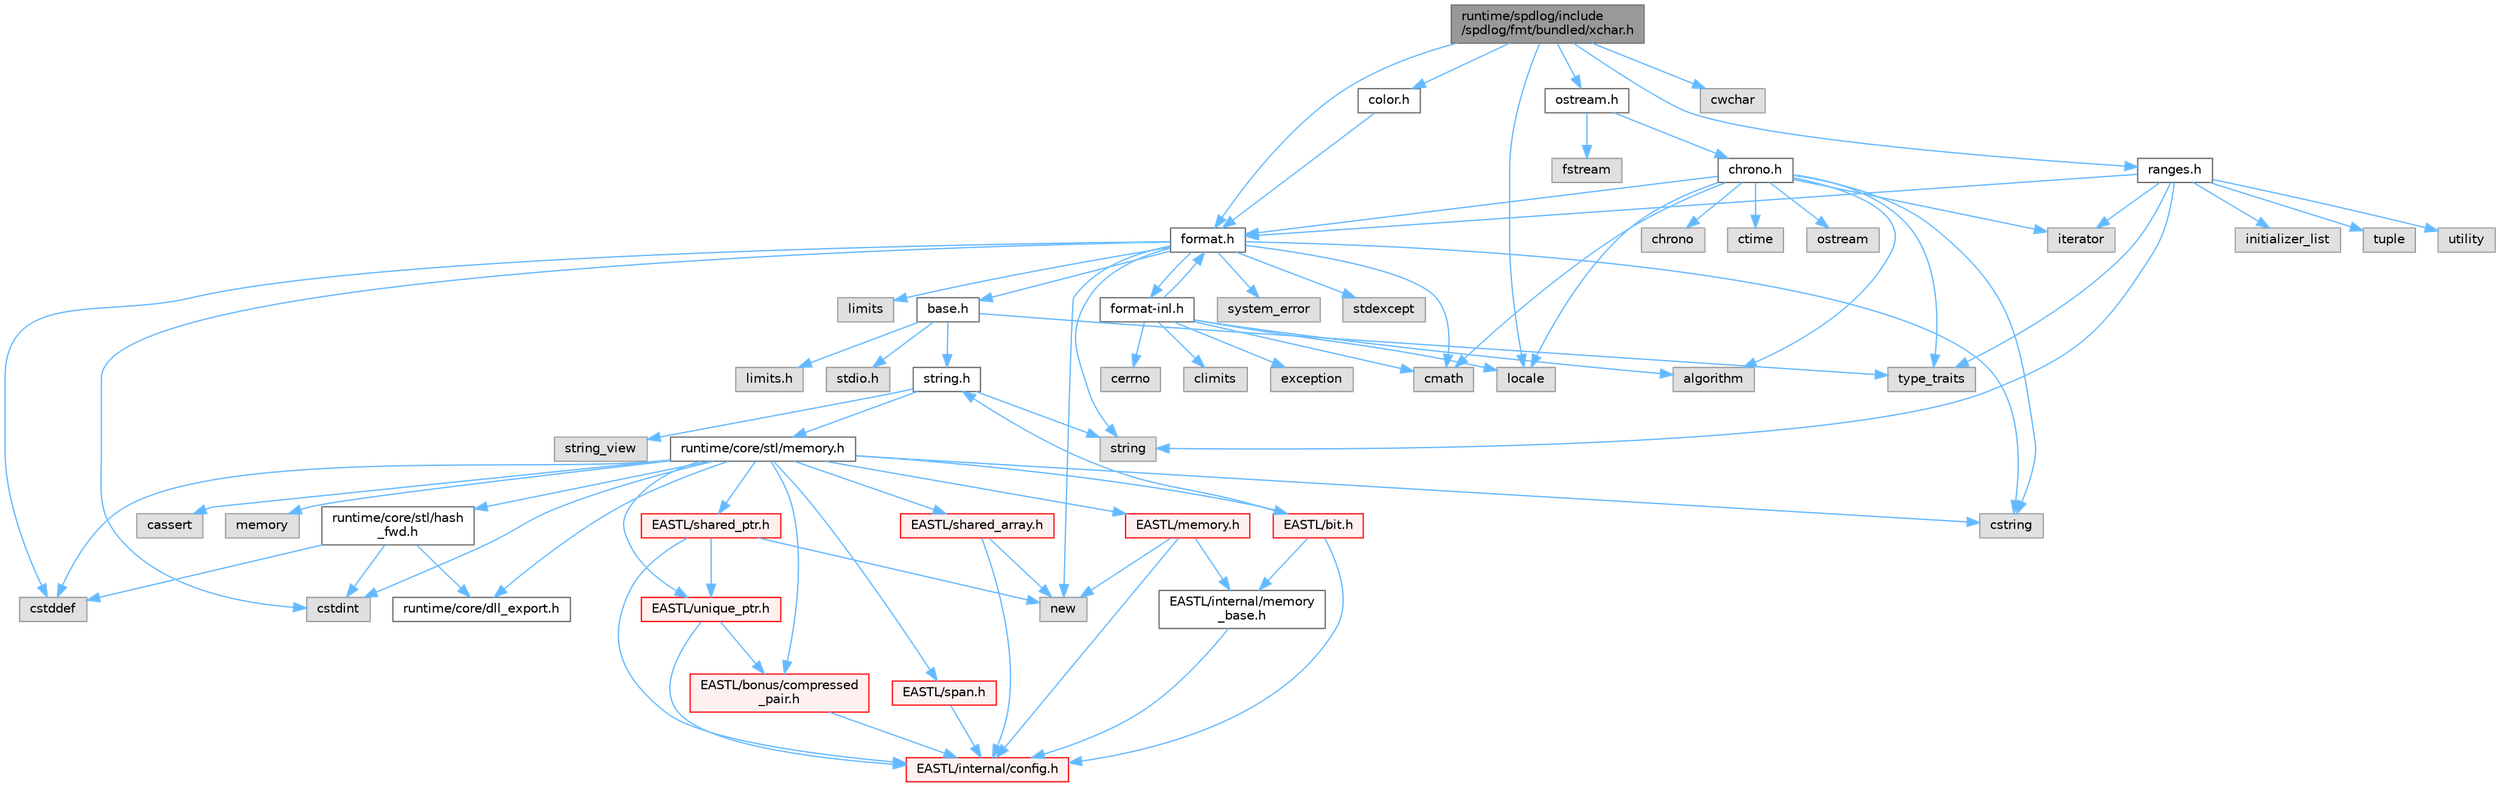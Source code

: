 digraph "runtime/spdlog/include/spdlog/fmt/bundled/xchar.h"
{
 // LATEX_PDF_SIZE
  bgcolor="transparent";
  edge [fontname=Helvetica,fontsize=10,labelfontname=Helvetica,labelfontsize=10];
  node [fontname=Helvetica,fontsize=10,shape=box,height=0.2,width=0.4];
  Node1 [id="Node000001",label="runtime/spdlog/include\l/spdlog/fmt/bundled/xchar.h",height=0.2,width=0.4,color="gray40", fillcolor="grey60", style="filled", fontcolor="black",tooltip=" "];
  Node1 -> Node2 [id="edge85_Node000001_Node000002",color="steelblue1",style="solid",tooltip=" "];
  Node2 [id="Node000002",label="color.h",height=0.2,width=0.4,color="grey40", fillcolor="white", style="filled",URL="$spdlog_2include_2spdlog_2fmt_2bundled_2color_8h.html",tooltip=" "];
  Node2 -> Node3 [id="edge86_Node000002_Node000003",color="steelblue1",style="solid",tooltip=" "];
  Node3 [id="Node000003",label="format.h",height=0.2,width=0.4,color="grey40", fillcolor="white", style="filled",URL="$spdlog_2include_2spdlog_2fmt_2bundled_2format_8h.html",tooltip=" "];
  Node3 -> Node4 [id="edge87_Node000003_Node000004",color="steelblue1",style="solid",tooltip=" "];
  Node4 [id="Node000004",label="base.h",height=0.2,width=0.4,color="grey40", fillcolor="white", style="filled",URL="$base_8h.html",tooltip=" "];
  Node4 -> Node5 [id="edge88_Node000004_Node000005",color="steelblue1",style="solid",tooltip=" "];
  Node5 [id="Node000005",label="limits.h",height=0.2,width=0.4,color="grey60", fillcolor="#E0E0E0", style="filled",tooltip=" "];
  Node4 -> Node6 [id="edge89_Node000004_Node000006",color="steelblue1",style="solid",tooltip=" "];
  Node6 [id="Node000006",label="stdio.h",height=0.2,width=0.4,color="grey60", fillcolor="#E0E0E0", style="filled",tooltip=" "];
  Node4 -> Node7 [id="edge90_Node000004_Node000007",color="steelblue1",style="solid",tooltip=" "];
  Node7 [id="Node000007",label="string.h",height=0.2,width=0.4,color="grey40", fillcolor="white", style="filled",URL="$string_8h.html",tooltip=" "];
  Node7 -> Node8 [id="edge91_Node000007_Node000008",color="steelblue1",style="solid",tooltip=" "];
  Node8 [id="Node000008",label="string",height=0.2,width=0.4,color="grey60", fillcolor="#E0E0E0", style="filled",tooltip=" "];
  Node7 -> Node9 [id="edge92_Node000007_Node000009",color="steelblue1",style="solid",tooltip=" "];
  Node9 [id="Node000009",label="string_view",height=0.2,width=0.4,color="grey60", fillcolor="#E0E0E0", style="filled",tooltip=" "];
  Node7 -> Node10 [id="edge93_Node000007_Node000010",color="steelblue1",style="solid",tooltip=" "];
  Node10 [id="Node000010",label="runtime/core/stl/memory.h",height=0.2,width=0.4,color="grey40", fillcolor="white", style="filled",URL="$core_2stl_2memory_8h.html",tooltip=" "];
  Node10 -> Node11 [id="edge94_Node000010_Node000011",color="steelblue1",style="solid",tooltip=" "];
  Node11 [id="Node000011",label="cstddef",height=0.2,width=0.4,color="grey60", fillcolor="#E0E0E0", style="filled",tooltip=" "];
  Node10 -> Node12 [id="edge95_Node000010_Node000012",color="steelblue1",style="solid",tooltip=" "];
  Node12 [id="Node000012",label="cstdint",height=0.2,width=0.4,color="grey60", fillcolor="#E0E0E0", style="filled",tooltip=" "];
  Node10 -> Node13 [id="edge96_Node000010_Node000013",color="steelblue1",style="solid",tooltip=" "];
  Node13 [id="Node000013",label="cassert",height=0.2,width=0.4,color="grey60", fillcolor="#E0E0E0", style="filled",tooltip=" "];
  Node10 -> Node14 [id="edge97_Node000010_Node000014",color="steelblue1",style="solid",tooltip=" "];
  Node14 [id="Node000014",label="memory",height=0.2,width=0.4,color="grey60", fillcolor="#E0E0E0", style="filled",tooltip=" "];
  Node10 -> Node15 [id="edge98_Node000010_Node000015",color="steelblue1",style="solid",tooltip=" "];
  Node15 [id="Node000015",label="cstring",height=0.2,width=0.4,color="grey60", fillcolor="#E0E0E0", style="filled",tooltip=" "];
  Node10 -> Node16 [id="edge99_Node000010_Node000016",color="steelblue1",style="solid",tooltip=" "];
  Node16 [id="Node000016",label="EASTL/bit.h",height=0.2,width=0.4,color="red", fillcolor="#FFF0F0", style="filled",URL="$bit_8h.html",tooltip=" "];
  Node16 -> Node17 [id="edge100_Node000016_Node000017",color="steelblue1",style="solid",tooltip=" "];
  Node17 [id="Node000017",label="EASTL/internal/config.h",height=0.2,width=0.4,color="red", fillcolor="#FFF0F0", style="filled",URL="$config_8h.html",tooltip=" "];
  Node16 -> Node26 [id="edge101_Node000016_Node000026",color="steelblue1",style="solid",tooltip=" "];
  Node26 [id="Node000026",label="EASTL/internal/memory\l_base.h",height=0.2,width=0.4,color="grey40", fillcolor="white", style="filled",URL="$memory__base_8h.html",tooltip=" "];
  Node26 -> Node17 [id="edge102_Node000026_Node000017",color="steelblue1",style="solid",tooltip=" "];
  Node16 -> Node7 [id="edge103_Node000016_Node000007",color="steelblue1",style="solid",tooltip=" "];
  Node10 -> Node36 [id="edge104_Node000010_Node000036",color="steelblue1",style="solid",tooltip=" "];
  Node36 [id="Node000036",label="EASTL/memory.h",height=0.2,width=0.4,color="red", fillcolor="#FFF0F0", style="filled",URL="$_e_a_s_t_l_2include_2_e_a_s_t_l_2memory_8h.html",tooltip=" "];
  Node36 -> Node17 [id="edge105_Node000036_Node000017",color="steelblue1",style="solid",tooltip=" "];
  Node36 -> Node26 [id="edge106_Node000036_Node000026",color="steelblue1",style="solid",tooltip=" "];
  Node36 -> Node51 [id="edge107_Node000036_Node000051",color="steelblue1",style="solid",tooltip=" "];
  Node51 [id="Node000051",label="new",height=0.2,width=0.4,color="grey60", fillcolor="#E0E0E0", style="filled",tooltip=" "];
  Node10 -> Node64 [id="edge108_Node000010_Node000064",color="steelblue1",style="solid",tooltip=" "];
  Node64 [id="Node000064",label="EASTL/shared_array.h",height=0.2,width=0.4,color="red", fillcolor="#FFF0F0", style="filled",URL="$shared__array_8h.html",tooltip=" "];
  Node64 -> Node17 [id="edge109_Node000064_Node000017",color="steelblue1",style="solid",tooltip=" "];
  Node64 -> Node51 [id="edge110_Node000064_Node000051",color="steelblue1",style="solid",tooltip=" "];
  Node10 -> Node67 [id="edge111_Node000010_Node000067",color="steelblue1",style="solid",tooltip=" "];
  Node67 [id="Node000067",label="EASTL/unique_ptr.h",height=0.2,width=0.4,color="red", fillcolor="#FFF0F0", style="filled",URL="$unique__ptr_8h.html",tooltip=" "];
  Node67 -> Node68 [id="edge112_Node000067_Node000068",color="steelblue1",style="solid",tooltip=" "];
  Node68 [id="Node000068",label="EASTL/bonus/compressed\l_pair.h",height=0.2,width=0.4,color="red", fillcolor="#FFF0F0", style="filled",URL="$compressed__pair_8h.html",tooltip=" "];
  Node68 -> Node17 [id="edge113_Node000068_Node000017",color="steelblue1",style="solid",tooltip=" "];
  Node67 -> Node17 [id="edge114_Node000067_Node000017",color="steelblue1",style="solid",tooltip=" "];
  Node10 -> Node70 [id="edge115_Node000010_Node000070",color="steelblue1",style="solid",tooltip=" "];
  Node70 [id="Node000070",label="EASTL/shared_ptr.h",height=0.2,width=0.4,color="red", fillcolor="#FFF0F0", style="filled",URL="$shared__ptr_8h.html",tooltip=" "];
  Node70 -> Node17 [id="edge116_Node000070_Node000017",color="steelblue1",style="solid",tooltip=" "];
  Node70 -> Node67 [id="edge117_Node000070_Node000067",color="steelblue1",style="solid",tooltip=" "];
  Node70 -> Node51 [id="edge118_Node000070_Node000051",color="steelblue1",style="solid",tooltip=" "];
  Node10 -> Node150 [id="edge119_Node000010_Node000150",color="steelblue1",style="solid",tooltip=" "];
  Node150 [id="Node000150",label="EASTL/span.h",height=0.2,width=0.4,color="red", fillcolor="#FFF0F0", style="filled",URL="$span_8h.html",tooltip=" "];
  Node150 -> Node17 [id="edge120_Node000150_Node000017",color="steelblue1",style="solid",tooltip=" "];
  Node10 -> Node68 [id="edge121_Node000010_Node000068",color="steelblue1",style="solid",tooltip=" "];
  Node10 -> Node153 [id="edge122_Node000010_Node000153",color="steelblue1",style="solid",tooltip=" "];
  Node153 [id="Node000153",label="runtime/core/dll_export.h",height=0.2,width=0.4,color="grey40", fillcolor="white", style="filled",URL="$dll__export_8h.html",tooltip=" "];
  Node10 -> Node154 [id="edge123_Node000010_Node000154",color="steelblue1",style="solid",tooltip=" "];
  Node154 [id="Node000154",label="runtime/core/stl/hash\l_fwd.h",height=0.2,width=0.4,color="grey40", fillcolor="white", style="filled",URL="$hash__fwd_8h.html",tooltip=" "];
  Node154 -> Node11 [id="edge124_Node000154_Node000011",color="steelblue1",style="solid",tooltip=" "];
  Node154 -> Node12 [id="edge125_Node000154_Node000012",color="steelblue1",style="solid",tooltip=" "];
  Node154 -> Node153 [id="edge126_Node000154_Node000153",color="steelblue1",style="solid",tooltip=" "];
  Node4 -> Node66 [id="edge127_Node000004_Node000066",color="steelblue1",style="solid",tooltip=" "];
  Node66 [id="Node000066",label="type_traits",height=0.2,width=0.4,color="grey60", fillcolor="#E0E0E0", style="filled",tooltip=" "];
  Node3 -> Node155 [id="edge128_Node000003_Node000155",color="steelblue1",style="solid",tooltip=" "];
  Node155 [id="Node000155",label="cmath",height=0.2,width=0.4,color="grey60", fillcolor="#E0E0E0", style="filled",tooltip=" "];
  Node3 -> Node11 [id="edge129_Node000003_Node000011",color="steelblue1",style="solid",tooltip=" "];
  Node3 -> Node12 [id="edge130_Node000003_Node000012",color="steelblue1",style="solid",tooltip=" "];
  Node3 -> Node15 [id="edge131_Node000003_Node000015",color="steelblue1",style="solid",tooltip=" "];
  Node3 -> Node156 [id="edge132_Node000003_Node000156",color="steelblue1",style="solid",tooltip=" "];
  Node156 [id="Node000156",label="limits",height=0.2,width=0.4,color="grey60", fillcolor="#E0E0E0", style="filled",tooltip=" "];
  Node3 -> Node51 [id="edge133_Node000003_Node000051",color="steelblue1",style="solid",tooltip=" "];
  Node3 -> Node157 [id="edge134_Node000003_Node000157",color="steelblue1",style="solid",tooltip=" "];
  Node157 [id="Node000157",label="stdexcept",height=0.2,width=0.4,color="grey60", fillcolor="#E0E0E0", style="filled",tooltip=" "];
  Node3 -> Node8 [id="edge135_Node000003_Node000008",color="steelblue1",style="solid",tooltip=" "];
  Node3 -> Node158 [id="edge136_Node000003_Node000158",color="steelblue1",style="solid",tooltip=" "];
  Node158 [id="Node000158",label="system_error",height=0.2,width=0.4,color="grey60", fillcolor="#E0E0E0", style="filled",tooltip=" "];
  Node3 -> Node159 [id="edge137_Node000003_Node000159",color="steelblue1",style="solid",tooltip=" "];
  Node159 [id="Node000159",label="format-inl.h",height=0.2,width=0.4,color="grey40", fillcolor="white", style="filled",URL="$format-inl_8h.html",tooltip=" "];
  Node159 -> Node160 [id="edge138_Node000159_Node000160",color="steelblue1",style="solid",tooltip=" "];
  Node160 [id="Node000160",label="algorithm",height=0.2,width=0.4,color="grey60", fillcolor="#E0E0E0", style="filled",tooltip=" "];
  Node159 -> Node161 [id="edge139_Node000159_Node000161",color="steelblue1",style="solid",tooltip=" "];
  Node161 [id="Node000161",label="cerrno",height=0.2,width=0.4,color="grey60", fillcolor="#E0E0E0", style="filled",tooltip=" "];
  Node159 -> Node162 [id="edge140_Node000159_Node000162",color="steelblue1",style="solid",tooltip=" "];
  Node162 [id="Node000162",label="climits",height=0.2,width=0.4,color="grey60", fillcolor="#E0E0E0", style="filled",tooltip=" "];
  Node159 -> Node155 [id="edge141_Node000159_Node000155",color="steelblue1",style="solid",tooltip=" "];
  Node159 -> Node163 [id="edge142_Node000159_Node000163",color="steelblue1",style="solid",tooltip=" "];
  Node163 [id="Node000163",label="exception",height=0.2,width=0.4,color="grey60", fillcolor="#E0E0E0", style="filled",tooltip=" "];
  Node159 -> Node3 [id="edge143_Node000159_Node000003",color="steelblue1",style="solid",tooltip=" "];
  Node159 -> Node164 [id="edge144_Node000159_Node000164",color="steelblue1",style="solid",tooltip=" "];
  Node164 [id="Node000164",label="locale",height=0.2,width=0.4,color="grey60", fillcolor="#E0E0E0", style="filled",tooltip=" "];
  Node1 -> Node3 [id="edge145_Node000001_Node000003",color="steelblue1",style="solid",tooltip=" "];
  Node1 -> Node165 [id="edge146_Node000001_Node000165",color="steelblue1",style="solid",tooltip=" "];
  Node165 [id="Node000165",label="ostream.h",height=0.2,width=0.4,color="grey40", fillcolor="white", style="filled",URL="$ostream_8h.html",tooltip=" "];
  Node165 -> Node166 [id="edge147_Node000165_Node000166",color="steelblue1",style="solid",tooltip=" "];
  Node166 [id="Node000166",label="fstream",height=0.2,width=0.4,color="grey60", fillcolor="#E0E0E0", style="filled",tooltip=" "];
  Node165 -> Node167 [id="edge148_Node000165_Node000167",color="steelblue1",style="solid",tooltip=" "];
  Node167 [id="Node000167",label="chrono.h",height=0.2,width=0.4,color="grey40", fillcolor="white", style="filled",URL="$spdlog_2include_2spdlog_2fmt_2bundled_2chrono_8h.html",tooltip=" "];
  Node167 -> Node160 [id="edge149_Node000167_Node000160",color="steelblue1",style="solid",tooltip=" "];
  Node167 -> Node168 [id="edge150_Node000167_Node000168",color="steelblue1",style="solid",tooltip=" "];
  Node168 [id="Node000168",label="chrono",height=0.2,width=0.4,color="grey60", fillcolor="#E0E0E0", style="filled",tooltip=" "];
  Node167 -> Node155 [id="edge151_Node000167_Node000155",color="steelblue1",style="solid",tooltip=" "];
  Node167 -> Node15 [id="edge152_Node000167_Node000015",color="steelblue1",style="solid",tooltip=" "];
  Node167 -> Node169 [id="edge153_Node000167_Node000169",color="steelblue1",style="solid",tooltip=" "];
  Node169 [id="Node000169",label="ctime",height=0.2,width=0.4,color="grey60", fillcolor="#E0E0E0", style="filled",tooltip=" "];
  Node167 -> Node170 [id="edge154_Node000167_Node000170",color="steelblue1",style="solid",tooltip=" "];
  Node170 [id="Node000170",label="iterator",height=0.2,width=0.4,color="grey60", fillcolor="#E0E0E0", style="filled",tooltip=" "];
  Node167 -> Node164 [id="edge155_Node000167_Node000164",color="steelblue1",style="solid",tooltip=" "];
  Node167 -> Node171 [id="edge156_Node000167_Node000171",color="steelblue1",style="solid",tooltip=" "];
  Node171 [id="Node000171",label="ostream",height=0.2,width=0.4,color="grey60", fillcolor="#E0E0E0", style="filled",tooltip=" "];
  Node167 -> Node66 [id="edge157_Node000167_Node000066",color="steelblue1",style="solid",tooltip=" "];
  Node167 -> Node3 [id="edge158_Node000167_Node000003",color="steelblue1",style="solid",tooltip=" "];
  Node1 -> Node172 [id="edge159_Node000001_Node000172",color="steelblue1",style="solid",tooltip=" "];
  Node172 [id="Node000172",label="ranges.h",height=0.2,width=0.4,color="grey40", fillcolor="white", style="filled",URL="$bundled_2ranges_8h.html",tooltip=" "];
  Node172 -> Node173 [id="edge160_Node000172_Node000173",color="steelblue1",style="solid",tooltip=" "];
  Node173 [id="Node000173",label="initializer_list",height=0.2,width=0.4,color="grey60", fillcolor="#E0E0E0", style="filled",tooltip=" "];
  Node172 -> Node170 [id="edge161_Node000172_Node000170",color="steelblue1",style="solid",tooltip=" "];
  Node172 -> Node8 [id="edge162_Node000172_Node000008",color="steelblue1",style="solid",tooltip=" "];
  Node172 -> Node174 [id="edge163_Node000172_Node000174",color="steelblue1",style="solid",tooltip=" "];
  Node174 [id="Node000174",label="tuple",height=0.2,width=0.4,color="grey60", fillcolor="#E0E0E0", style="filled",tooltip=" "];
  Node172 -> Node66 [id="edge164_Node000172_Node000066",color="steelblue1",style="solid",tooltip=" "];
  Node172 -> Node61 [id="edge165_Node000172_Node000061",color="steelblue1",style="solid",tooltip=" "];
  Node61 [id="Node000061",label="utility",height=0.2,width=0.4,color="grey60", fillcolor="#E0E0E0", style="filled",tooltip=" "];
  Node172 -> Node3 [id="edge166_Node000172_Node000003",color="steelblue1",style="solid",tooltip=" "];
  Node1 -> Node175 [id="edge167_Node000001_Node000175",color="steelblue1",style="solid",tooltip=" "];
  Node175 [id="Node000175",label="cwchar",height=0.2,width=0.4,color="grey60", fillcolor="#E0E0E0", style="filled",tooltip=" "];
  Node1 -> Node164 [id="edge168_Node000001_Node000164",color="steelblue1",style="solid",tooltip=" "];
}
